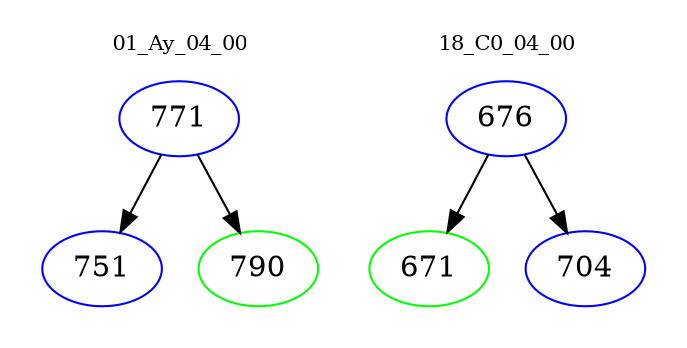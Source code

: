 digraph{
subgraph cluster_0 {
color = white
label = "01_Ay_04_00";
fontsize=10;
T0_771 [label="771", color="blue"]
T0_771 -> T0_751 [color="black"]
T0_751 [label="751", color="blue"]
T0_771 -> T0_790 [color="black"]
T0_790 [label="790", color="green"]
}
subgraph cluster_1 {
color = white
label = "18_C0_04_00";
fontsize=10;
T1_676 [label="676", color="blue"]
T1_676 -> T1_671 [color="black"]
T1_671 [label="671", color="green"]
T1_676 -> T1_704 [color="black"]
T1_704 [label="704", color="blue"]
}
}
